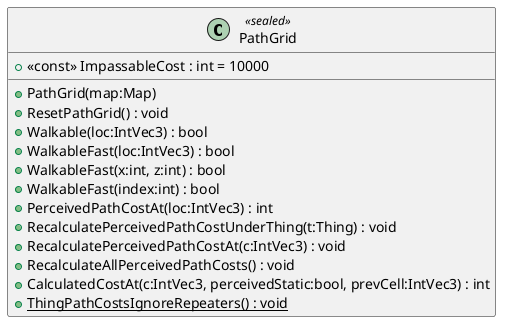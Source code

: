 @startuml
class PathGrid <<sealed>> {
    + <<const>> ImpassableCost : int = 10000
    + PathGrid(map:Map)
    + ResetPathGrid() : void
    + Walkable(loc:IntVec3) : bool
    + WalkableFast(loc:IntVec3) : bool
    + WalkableFast(x:int, z:int) : bool
    + WalkableFast(index:int) : bool
    + PerceivedPathCostAt(loc:IntVec3) : int
    + RecalculatePerceivedPathCostUnderThing(t:Thing) : void
    + RecalculatePerceivedPathCostAt(c:IntVec3) : void
    + RecalculateAllPerceivedPathCosts() : void
    + CalculatedCostAt(c:IntVec3, perceivedStatic:bool, prevCell:IntVec3) : int
    + {static} ThingPathCostsIgnoreRepeaters() : void
}
@enduml

